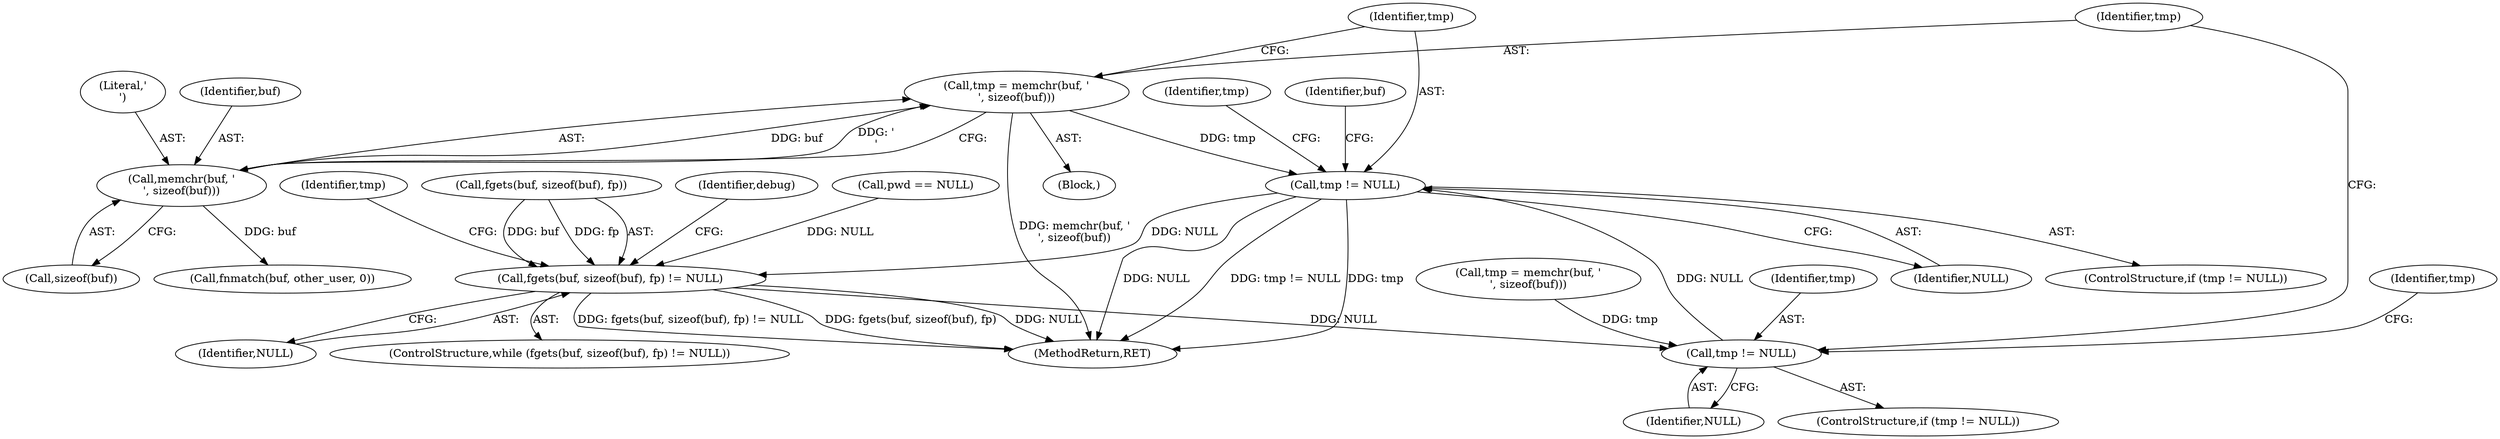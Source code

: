 digraph "0_altlinux_843807a3a90f52e7538be756616510730a24739a@API" {
"1000282" [label="(Call,tmp = memchr(buf, '\n', sizeof(buf)))"];
"1000284" [label="(Call,memchr(buf, '\n', sizeof(buf)))"];
"1000290" [label="(Call,tmp != NULL)"];
"1000258" [label="(Call,fgets(buf, sizeof(buf), fp) != NULL)"];
"1000274" [label="(Call,tmp != NULL)"];
"1000300" [label="(Call,fnmatch(buf, other_user, 0))"];
"1000292" [label="(Identifier,NULL)"];
"1000276" [label="(Identifier,NULL)"];
"1000296" [label="(Identifier,tmp)"];
"1000282" [label="(Call,tmp = memchr(buf, '\n', sizeof(buf)))"];
"1000273" [label="(ControlStructure,if (tmp != NULL))"];
"1000274" [label="(Call,tmp != NULL)"];
"1000265" [label="(Block,)"];
"1000264" [label="(Identifier,NULL)"];
"1000275" [label="(Identifier,tmp)"];
"1000287" [label="(Call,sizeof(buf))"];
"1000289" [label="(ControlStructure,if (tmp != NULL))"];
"1000258" [label="(Call,fgets(buf, sizeof(buf), fp) != NULL)"];
"1000283" [label="(Identifier,tmp)"];
"1000286" [label="(Literal,'\n')"];
"1000259" [label="(Call,fgets(buf, sizeof(buf), fp))"];
"1000321" [label="(Identifier,debug)"];
"1000290" [label="(Call,tmp != NULL)"];
"1000284" [label="(Call,memchr(buf, '\n', sizeof(buf)))"];
"1000134" [label="(Call,pwd == NULL)"];
"1000291" [label="(Identifier,tmp)"];
"1000378" [label="(MethodReturn,RET)"];
"1000280" [label="(Identifier,tmp)"];
"1000267" [label="(Identifier,tmp)"];
"1000301" [label="(Identifier,buf)"];
"1000285" [label="(Identifier,buf)"];
"1000257" [label="(ControlStructure,while (fgets(buf, sizeof(buf), fp) != NULL))"];
"1000266" [label="(Call,tmp = memchr(buf, '\r', sizeof(buf)))"];
"1000282" -> "1000265"  [label="AST: "];
"1000282" -> "1000284"  [label="CFG: "];
"1000283" -> "1000282"  [label="AST: "];
"1000284" -> "1000282"  [label="AST: "];
"1000291" -> "1000282"  [label="CFG: "];
"1000282" -> "1000378"  [label="DDG: memchr(buf, '\n', sizeof(buf))"];
"1000284" -> "1000282"  [label="DDG: buf"];
"1000284" -> "1000282"  [label="DDG: '\n'"];
"1000282" -> "1000290"  [label="DDG: tmp"];
"1000284" -> "1000287"  [label="CFG: "];
"1000285" -> "1000284"  [label="AST: "];
"1000286" -> "1000284"  [label="AST: "];
"1000287" -> "1000284"  [label="AST: "];
"1000284" -> "1000300"  [label="DDG: buf"];
"1000290" -> "1000289"  [label="AST: "];
"1000290" -> "1000292"  [label="CFG: "];
"1000291" -> "1000290"  [label="AST: "];
"1000292" -> "1000290"  [label="AST: "];
"1000296" -> "1000290"  [label="CFG: "];
"1000301" -> "1000290"  [label="CFG: "];
"1000290" -> "1000378"  [label="DDG: tmp"];
"1000290" -> "1000378"  [label="DDG: NULL"];
"1000290" -> "1000378"  [label="DDG: tmp != NULL"];
"1000290" -> "1000258"  [label="DDG: NULL"];
"1000274" -> "1000290"  [label="DDG: NULL"];
"1000258" -> "1000257"  [label="AST: "];
"1000258" -> "1000264"  [label="CFG: "];
"1000259" -> "1000258"  [label="AST: "];
"1000264" -> "1000258"  [label="AST: "];
"1000267" -> "1000258"  [label="CFG: "];
"1000321" -> "1000258"  [label="CFG: "];
"1000258" -> "1000378"  [label="DDG: fgets(buf, sizeof(buf), fp)"];
"1000258" -> "1000378"  [label="DDG: NULL"];
"1000258" -> "1000378"  [label="DDG: fgets(buf, sizeof(buf), fp) != NULL"];
"1000259" -> "1000258"  [label="DDG: buf"];
"1000259" -> "1000258"  [label="DDG: fp"];
"1000134" -> "1000258"  [label="DDG: NULL"];
"1000258" -> "1000274"  [label="DDG: NULL"];
"1000274" -> "1000273"  [label="AST: "];
"1000274" -> "1000276"  [label="CFG: "];
"1000275" -> "1000274"  [label="AST: "];
"1000276" -> "1000274"  [label="AST: "];
"1000280" -> "1000274"  [label="CFG: "];
"1000283" -> "1000274"  [label="CFG: "];
"1000266" -> "1000274"  [label="DDG: tmp"];
}
